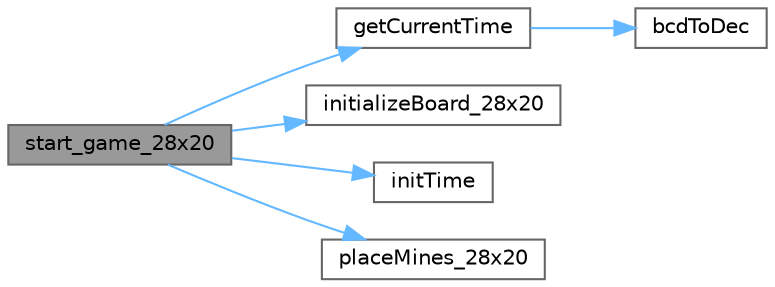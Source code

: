 digraph "start_game_28x20"
{
 // LATEX_PDF_SIZE
  bgcolor="transparent";
  edge [fontname=Helvetica,fontsize=10,labelfontname=Helvetica,labelfontsize=10];
  node [fontname=Helvetica,fontsize=10,shape=box,height=0.2,width=0.4];
  rankdir="LR";
  Node1 [label="start_game_28x20",height=0.2,width=0.4,color="gray40", fillcolor="grey60", style="filled", fontcolor="black",tooltip="This function starts a game on a 28x20 board."];
  Node1 -> Node2 [color="steelblue1",style="solid"];
  Node2 [label="getCurrentTime",height=0.2,width=0.4,color="grey40", fillcolor="white", style="filled",URL="$rtc_8c.html#ae8aba83225f6193ec169c4fc41f3f3cb",tooltip="Get the current time and date."];
  Node2 -> Node3 [color="steelblue1",style="solid"];
  Node3 [label="bcdToDec",height=0.2,width=0.4,color="grey40", fillcolor="white", style="filled",URL="$rtc_8c.html#abc57bf2c447b1860df7493b3222c3a43",tooltip="Converts values from bcd to decimal."];
  Node1 -> Node4 [color="steelblue1",style="solid"];
  Node4 [label="initializeBoard_28x20",height=0.2,width=0.4,color="grey40", fillcolor="white", style="filled",URL="$game__logic_8c.html#a9e96bb16a39e10214c39486f87f2f6e2",tooltip="This function is used to initialize a 28x20 board with default values."];
  Node1 -> Node5 [color="steelblue1",style="solid"];
  Node5 [label="initTime",height=0.2,width=0.4,color="grey40", fillcolor="white", style="filled",URL="$rtc_8c.html#a146e69d1601c86471739a6d5a0ad14c9",tooltip="Initializes the Time struct."];
  Node1 -> Node6 [color="steelblue1",style="solid"];
  Node6 [label="placeMines_28x20",height=0.2,width=0.4,color="grey40", fillcolor="white", style="filled",URL="$game__logic_8c.html#a5d77b119d87e66500c61468af241d05b",tooltip="This function is used to randomly place mines on a 28x20 board."];
}

